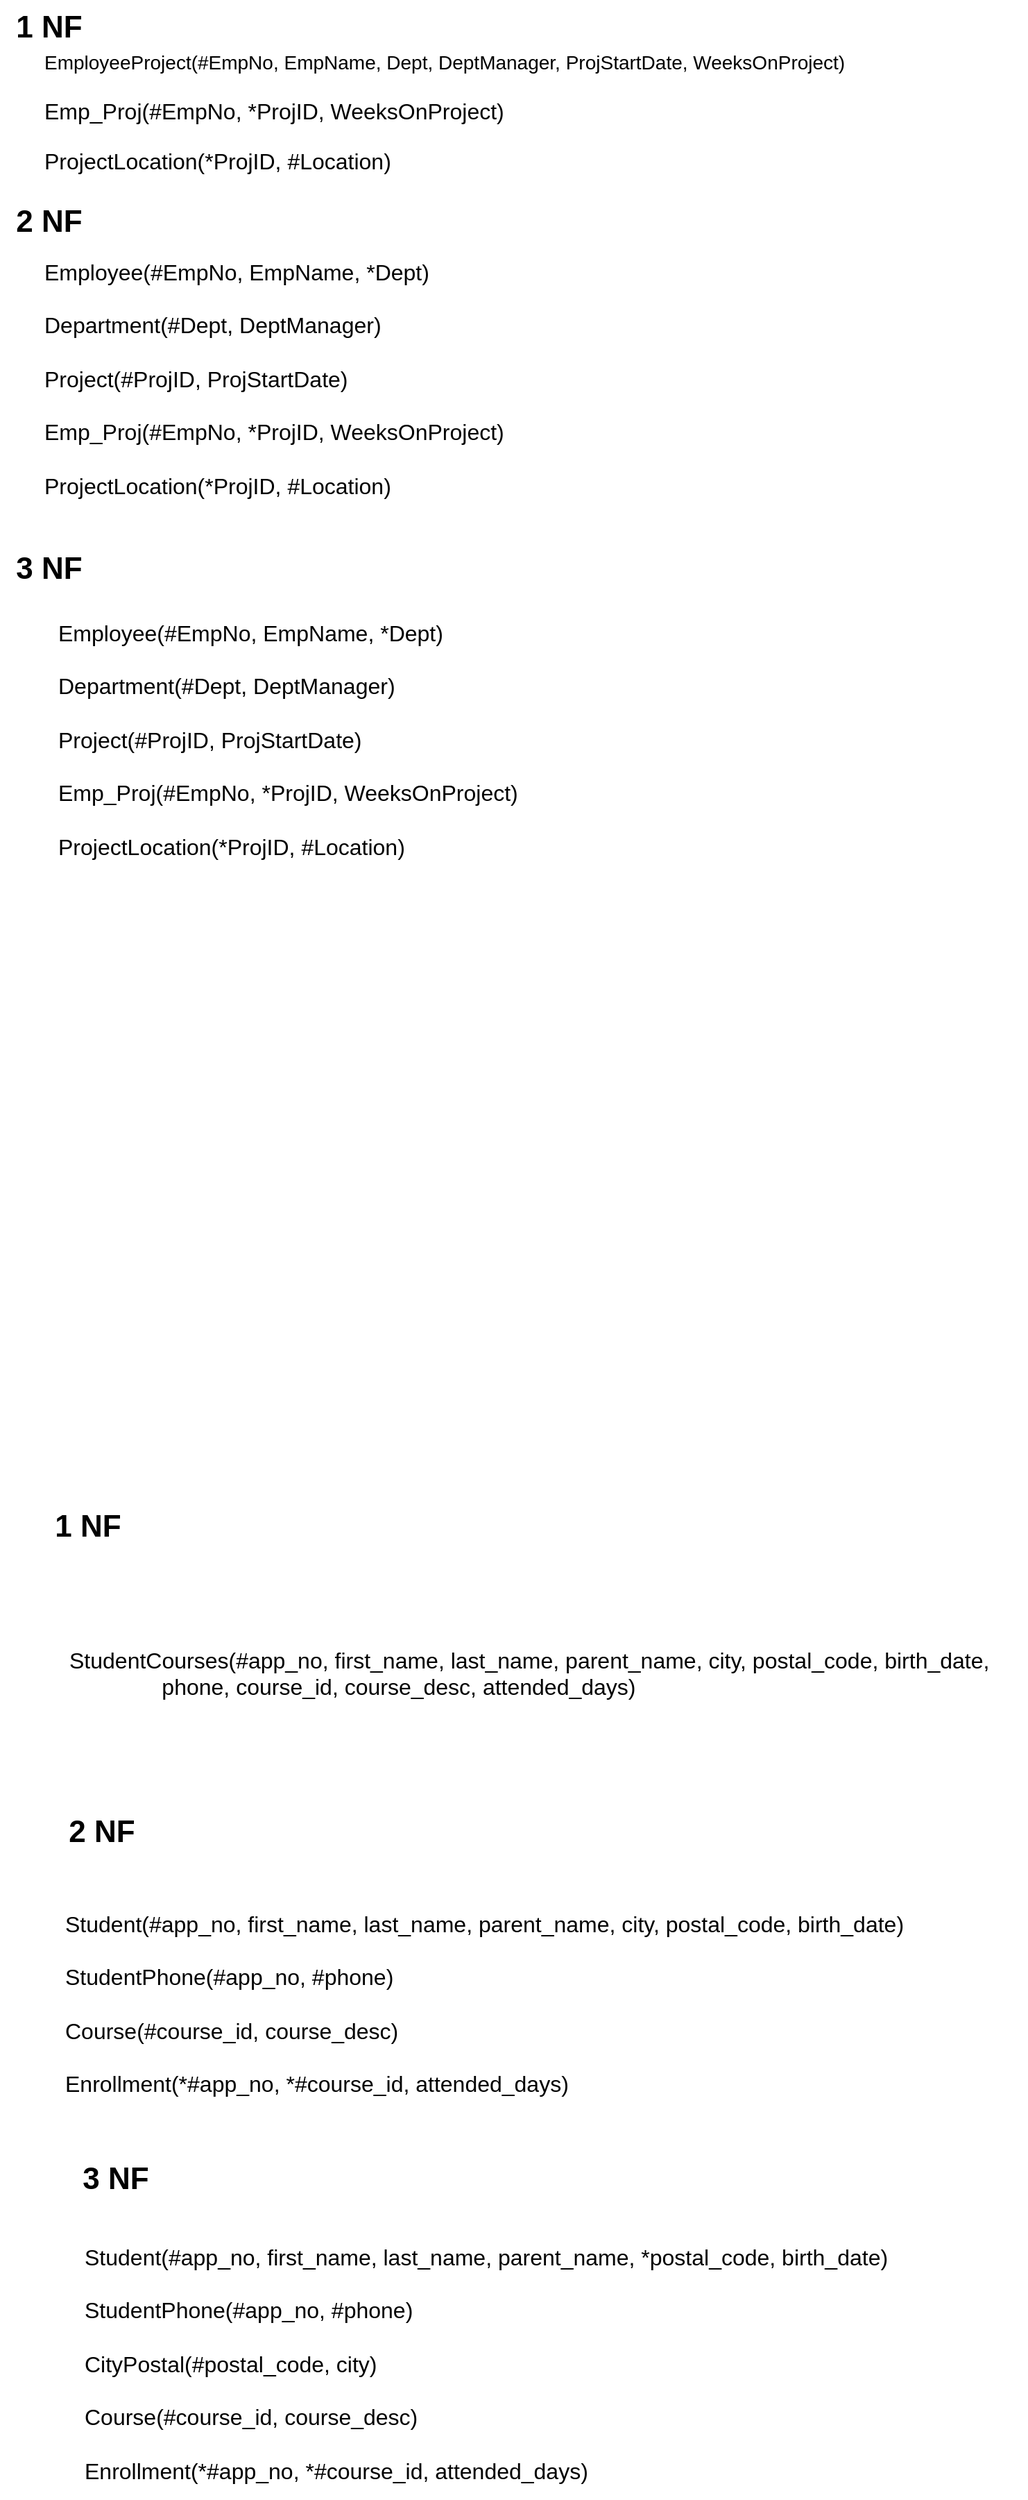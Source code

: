 <mxfile version="26.2.2">
  <diagram id="R2lEEEUBdFMjLlhIrx00" name="Page-1">
    <mxGraphModel dx="1249" dy="781" grid="1" gridSize="10" guides="1" tooltips="1" connect="1" arrows="1" fold="1" page="1" pageScale="1" pageWidth="850" pageHeight="1100" math="0" shadow="0" extFonts="Permanent Marker^https://fonts.googleapis.com/css?family=Permanent+Marker">
      <root>
        <mxCell id="0" />
        <mxCell id="1" parent="0" />
        <mxCell id="WY8khQuphSF256y5LdHn-4" value="&lt;b&gt;&lt;font&gt;1 NF&lt;/font&gt;&lt;/b&gt;" style="text;html=1;align=center;verticalAlign=middle;resizable=0;points=[];autosize=1;strokeColor=none;fillColor=none;fontSize=22;" vertex="1" parent="1">
          <mxGeometry x="70" y="130" width="70" height="40" as="geometry" />
        </mxCell>
        <mxCell id="WY8khQuphSF256y5LdHn-6" value="&lt;div&gt;EmployeeProject(#EmpNo, EmpName, Dept, DeptManager, ProjStartDate, WeeksOnProject)&lt;/div&gt;&lt;div&gt;&lt;br&gt;&lt;/div&gt;&lt;div&gt;&lt;span style=&quot;font-size: 16px; text-wrap-mode: wrap;&quot;&gt;Emp_Proj(#EmpNo, *ProjID, WeeksOnProject)&lt;/span&gt;&lt;/div&gt;&lt;div&gt;&lt;br&gt;&lt;/div&gt;&lt;div&gt;&lt;span style=&quot;font-size: 16px; text-wrap-mode: wrap;&quot;&gt;ProjectLocation(*ProjID, #Location)&lt;/span&gt;&lt;/div&gt;&lt;div&gt;&lt;span style=&quot;font-size: 16px; text-wrap-mode: wrap;&quot;&gt;&lt;br&gt;&lt;/span&gt;&lt;/div&gt;&lt;div&gt;&lt;span style=&quot;font-size: 16px; text-wrap-mode: wrap;&quot;&gt;&lt;br&gt;&lt;/span&gt;&lt;/div&gt;" style="text;html=1;align=left;verticalAlign=middle;resizable=0;points=[];autosize=1;strokeColor=none;fillColor=none;fontSize=14;" vertex="1" parent="1">
          <mxGeometry x="100" y="160" width="600" height="140" as="geometry" />
        </mxCell>
        <mxCell id="WY8khQuphSF256y5LdHn-7" value="&lt;b&gt;&lt;font&gt;2 NF&lt;/font&gt;&lt;/b&gt;" style="text;html=1;align=center;verticalAlign=middle;resizable=0;points=[];autosize=1;strokeColor=none;fillColor=none;fontSize=22;" vertex="1" parent="1">
          <mxGeometry x="70" y="270" width="70" height="40" as="geometry" />
        </mxCell>
        <mxCell id="WY8khQuphSF256y5LdHn-10" value="&lt;b&gt;&lt;font&gt;3 NF&lt;/font&gt;&lt;/b&gt;" style="text;html=1;align=center;verticalAlign=middle;resizable=0;points=[];autosize=1;strokeColor=none;fillColor=none;fontSize=22;" vertex="1" parent="1">
          <mxGeometry x="70" y="520" width="70" height="40" as="geometry" />
        </mxCell>
        <mxCell id="WY8khQuphSF256y5LdHn-12" value="Employee(#EmpNo, EmpName, *Dept)&#xa;&#xa;Department(#Dept, DeptManager)&#xa;&#xa;Project(#ProjID, ProjStartDate)&#xa;&#xa;Emp_Proj(#EmpNo, *ProjID, WeeksOnProject)&#xa;&#xa;ProjectLocation(*ProjID, #Location)" style="text;whiteSpace=wrap;fontSize=16;" vertex="1" parent="1">
          <mxGeometry x="100" y="310" width="670" height="190" as="geometry" />
        </mxCell>
        <mxCell id="WY8khQuphSF256y5LdHn-13" value="Employee(#EmpNo, EmpName, *Dept)&#xa;&#xa;Department(#Dept, DeptManager)&#xa;&#xa;Project(#ProjID, ProjStartDate)&#xa;&#xa;Emp_Proj(#EmpNo, *ProjID, WeeksOnProject)&#xa;&#xa;ProjectLocation(*ProjID, #Location)" style="text;whiteSpace=wrap;fontSize=16;" vertex="1" parent="1">
          <mxGeometry x="110" y="570" width="670" height="190" as="geometry" />
        </mxCell>
        <mxCell id="WY8khQuphSF256y5LdHn-14" value="&lt;b&gt;&lt;font&gt;1 NF&lt;/font&gt;&lt;/b&gt;" style="text;html=1;align=center;verticalAlign=middle;resizable=0;points=[];autosize=1;strokeColor=none;fillColor=none;fontSize=22;" vertex="1" parent="1">
          <mxGeometry x="97.5" y="1210" width="70" height="40" as="geometry" />
        </mxCell>
        <mxCell id="WY8khQuphSF256y5LdHn-16" value="&lt;b&gt;&lt;font&gt;2 NF&lt;/font&gt;&lt;/b&gt;" style="text;html=1;align=center;verticalAlign=middle;resizable=0;points=[];autosize=1;strokeColor=none;fillColor=none;fontSize=22;" vertex="1" parent="1">
          <mxGeometry x="107.5" y="1430" width="70" height="40" as="geometry" />
        </mxCell>
        <mxCell id="WY8khQuphSF256y5LdHn-18" value="&lt;b&gt;&lt;font&gt;3 NF&lt;/font&gt;&lt;/b&gt;" style="text;html=1;align=center;verticalAlign=middle;resizable=0;points=[];autosize=1;strokeColor=none;fillColor=none;fontSize=22;" vertex="1" parent="1">
          <mxGeometry x="117.5" y="1680" width="70" height="40" as="geometry" />
        </mxCell>
        <mxCell id="WY8khQuphSF256y5LdHn-21" value="StudentCourses(#app_no, first_name, last_name, parent_name, city, postal_code, birth_date, &#xa;               phone, course_id, course_desc, attended_days)" style="text;whiteSpace=wrap;fontSize=16;" vertex="1" parent="1">
          <mxGeometry x="117.5" y="1310" width="692.5" height="50" as="geometry" />
        </mxCell>
        <mxCell id="WY8khQuphSF256y5LdHn-23" value="Student(#app_no, first_name, last_name, parent_name, city, postal_code, birth_date)&#xa;&#xa;StudentPhone(#app_no, #phone)&#xa;&#xa;Course(#course_id, course_desc)&#xa;&#xa;Enrollment(*#app_no, *#course_id, attended_days)&#xa;" style="text;whiteSpace=wrap;fontSize=16;" vertex="1" parent="1">
          <mxGeometry x="115" y="1500" width="640" height="150" as="geometry" />
        </mxCell>
        <mxCell id="WY8khQuphSF256y5LdHn-24" value="Student(#app_no, first_name, last_name, parent_name, *postal_code, birth_date)&#xa;&#xa;StudentPhone(#app_no, #phone)&#xa;&#xa;CityPostal(#postal_code, city)&#xa;&#xa;Course(#course_id, course_desc)&#xa;&#xa;Enrollment(*#app_no, *#course_id, attended_days)" style="text;whiteSpace=wrap;fontSize=16;" vertex="1" parent="1">
          <mxGeometry x="128.75" y="1740" width="670" height="190" as="geometry" />
        </mxCell>
      </root>
    </mxGraphModel>
  </diagram>
</mxfile>
